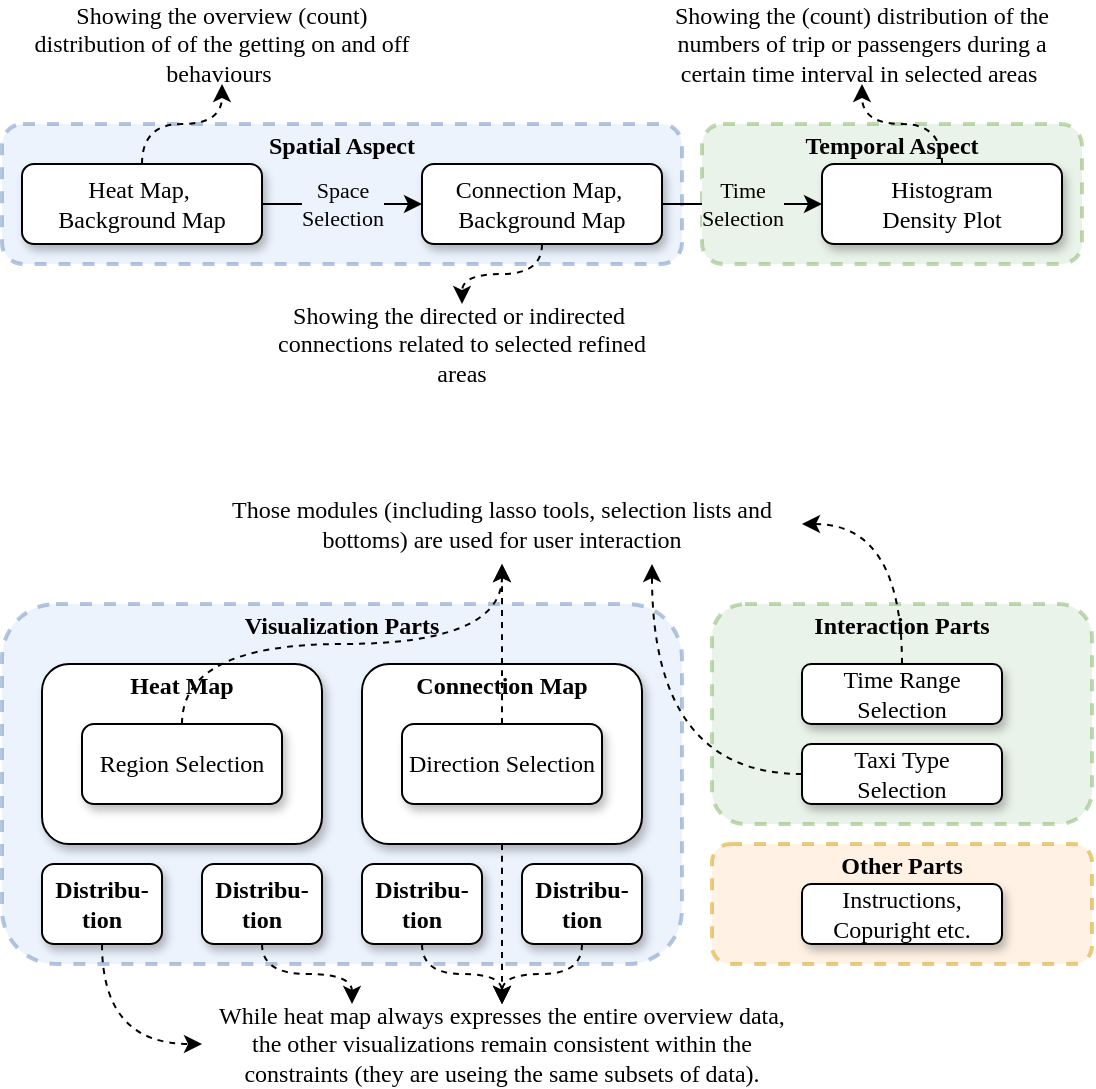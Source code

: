 <mxfile version="22.1.4" type="github" pages="2">
  <diagram name="第 1 页" id="zkNjxj-7vgQrWTerMI57">
    <mxGraphModel dx="1386" dy="793" grid="1" gridSize="10" guides="1" tooltips="1" connect="1" arrows="1" fold="1" page="1" pageScale="1" pageWidth="827" pageHeight="1169" math="0" shadow="0">
      <root>
        <mxCell id="0" />
        <mxCell id="1" parent="0" />
        <mxCell id="V_-lGi_80N3AoMG0WUrY-1" value="" style="group" parent="1" vertex="1" connectable="0">
          <mxGeometry x="30" y="40" width="540" height="190" as="geometry" />
        </mxCell>
        <mxCell id="u8HhoxKraR9D1wvQ_Hw4-2" value="&lt;p style=&quot;margin:0px;margin-top:4px;text-align:center;&quot;&gt;&lt;b&gt;Temporal Aspect&lt;/b&gt;&lt;/p&gt;" style="verticalAlign=top;align=left;overflow=fill;fontSize=12;fontFamily=Times New Roman;html=1;whiteSpace=wrap;shadow=0;rounded=1;fillColor=#d5e8d4;strokeColor=#82b366;strokeWidth=2;dashed=1;opacity=50;" parent="V_-lGi_80N3AoMG0WUrY-1" vertex="1">
          <mxGeometry x="350" y="60" width="190" height="70" as="geometry" />
        </mxCell>
        <mxCell id="u8HhoxKraR9D1wvQ_Hw4-1" value="&lt;p style=&quot;margin:0px;margin-top:4px;text-align:center;&quot;&gt;&lt;b&gt;Spatial Aspect&lt;/b&gt;&lt;/p&gt;" style="verticalAlign=top;align=left;overflow=fill;fontSize=12;fontFamily=Times New Roman;html=1;whiteSpace=wrap;shadow=0;rounded=1;fillColor=#dae8fc;strokeColor=#6c8ebf;strokeWidth=2;dashed=1;opacity=50;" parent="V_-lGi_80N3AoMG0WUrY-1" vertex="1">
          <mxGeometry y="60" width="340" height="70" as="geometry" />
        </mxCell>
        <mxCell id="XMkqf1rULxtsmKMtTNsO-2" value="Heat Map,&amp;nbsp;&lt;br&gt;Background Map" style="rounded=1;shadow=1;fontFamily=Times New Roman;align=center;labelBackgroundColor=none;labelBorderColor=none;whiteSpace=wrap;html=1;points=[[0,0,0,0,0],[0,0.3,0,0,0],[0,0.5,0,0,0],[0,0.85,0,0,0],[0,1,0,0,0],[0.25,0,0,0,0],[0.25,1,0,0,0],[0.5,0,0,0,0],[0.5,1,0,0,0],[0.75,0,0,0,0],[0.75,1,0,0,0],[1,0,0,0,0],[1,0.25,0,0,0],[1,0.5,0,0,0],[1,0.75,0,0,0],[1,1,0,0,0]];container=0;" parent="V_-lGi_80N3AoMG0WUrY-1" vertex="1">
          <mxGeometry x="10" y="80" width="120" height="40" as="geometry" />
        </mxCell>
        <mxCell id="XMkqf1rULxtsmKMtTNsO-3" value="Connection Map,&amp;nbsp;&lt;br&gt;Background Map" style="rounded=1;shadow=1;fontFamily=Times New Roman;align=center;labelBackgroundColor=none;labelBorderColor=none;whiteSpace=wrap;html=1;points=[[0,0,0,0,0],[0,0.3,0,0,0],[0,0.5,0,0,0],[0,0.85,0,0,0],[0,1,0,0,0],[0.25,0,0,0,0],[0.25,1,0,0,0],[0.5,0,0,0,0],[0.5,1,0,0,0],[0.75,0,0,0,0],[0.75,1,0,0,0],[1,0,0,0,0],[1,0.25,0,0,0],[1,0.5,0,0,0],[1,0.75,0,0,0],[1,1,0,0,0]];container=0;" parent="V_-lGi_80N3AoMG0WUrY-1" vertex="1">
          <mxGeometry x="210" y="80" width="120" height="40" as="geometry" />
        </mxCell>
        <mxCell id="XMkqf1rULxtsmKMtTNsO-4" value="Histogram&lt;br&gt;Density Plot" style="rounded=1;shadow=1;fontFamily=Times New Roman;align=center;labelBackgroundColor=none;labelBorderColor=none;whiteSpace=wrap;html=1;points=[[0,0,0,0,0],[0,0.3,0,0,0],[0,0.5,0,0,0],[0,0.85,0,0,0],[0,1,0,0,0],[0.25,0,0,0,0],[0.25,1,0,0,0],[0.5,0,0,0,0],[0.5,1,0,0,0],[0.75,0,0,0,0],[0.75,1,0,0,0],[1,0,0,0,0],[1,0.25,0,0,0],[1,0.5,0,0,0],[1,0.75,0,0,0],[1,1,0,0,0]];container=0;" parent="V_-lGi_80N3AoMG0WUrY-1" vertex="1">
          <mxGeometry x="410" y="80" width="120" height="40" as="geometry" />
        </mxCell>
        <mxCell id="-I8aVZD_lmO5MlXThIHt-1" value="Space&lt;br&gt;Selection" style="endArrow=classic;html=1;rounded=0;exitX=1;exitY=0.5;exitDx=0;exitDy=0;exitPerimeter=0;entryX=0;entryY=0.5;entryDx=0;entryDy=0;entryPerimeter=0;labelBackgroundColor=#ecf3fd;fontFamily=Times New Roman;" parent="V_-lGi_80N3AoMG0WUrY-1" source="XMkqf1rULxtsmKMtTNsO-2" target="XMkqf1rULxtsmKMtTNsO-3" edge="1">
          <mxGeometry width="50" height="50" relative="1" as="geometry">
            <mxPoint x="240" y="240" as="sourcePoint" />
            <mxPoint x="290" y="190" as="targetPoint" />
            <mxPoint as="offset" />
          </mxGeometry>
        </mxCell>
        <mxCell id="-I8aVZD_lmO5MlXThIHt-3" value="Time&lt;br&gt;Selection" style="endArrow=classic;html=1;rounded=0;exitX=1;exitY=0.5;exitDx=0;exitDy=0;exitPerimeter=0;labelBackgroundColor=#eaf3e9;fontFamily=Times New Roman;" parent="V_-lGi_80N3AoMG0WUrY-1" source="XMkqf1rULxtsmKMtTNsO-3" target="XMkqf1rULxtsmKMtTNsO-4" edge="1">
          <mxGeometry width="50" height="50" relative="1" as="geometry">
            <mxPoint x="344" y="50" as="sourcePoint" />
            <mxPoint x="424" y="50" as="targetPoint" />
          </mxGeometry>
        </mxCell>
        <mxCell id="u8HhoxKraR9D1wvQ_Hw4-4" value="&lt;font face=&quot;Times New Roman&quot;&gt;Showing the overview (count) distribution of of the getting on and off behaviours&amp;nbsp;&lt;/font&gt;" style="text;html=1;strokeColor=none;fillColor=none;align=center;verticalAlign=middle;whiteSpace=wrap;rounded=0;" parent="V_-lGi_80N3AoMG0WUrY-1" vertex="1">
          <mxGeometry x="10" width="200" height="40" as="geometry" />
        </mxCell>
        <mxCell id="u8HhoxKraR9D1wvQ_Hw4-5" value="&lt;font face=&quot;Times New Roman&quot;&gt;Showing the directed or indirected&amp;nbsp; connections related to selected refined areas&lt;/font&gt;" style="text;html=1;strokeColor=none;fillColor=none;align=center;verticalAlign=middle;whiteSpace=wrap;rounded=0;" parent="V_-lGi_80N3AoMG0WUrY-1" vertex="1">
          <mxGeometry x="130" y="150" width="200" height="40" as="geometry" />
        </mxCell>
        <mxCell id="u8HhoxKraR9D1wvQ_Hw4-6" value="&lt;font face=&quot;Times New Roman&quot;&gt;Showing the (count) distribution of the numbers of trip or passengers during a certain time interval in selected areas&amp;nbsp;&lt;/font&gt;" style="text;html=1;strokeColor=none;fillColor=none;align=center;verticalAlign=middle;whiteSpace=wrap;rounded=0;" parent="V_-lGi_80N3AoMG0WUrY-1" vertex="1">
          <mxGeometry x="330" width="200" height="40" as="geometry" />
        </mxCell>
        <mxCell id="u8HhoxKraR9D1wvQ_Hw4-7" value="" style="endArrow=classic;html=1;rounded=0;edgeStyle=orthogonalEdgeStyle;curved=1;dashed=1;" parent="V_-lGi_80N3AoMG0WUrY-1" source="XMkqf1rULxtsmKMtTNsO-2" target="u8HhoxKraR9D1wvQ_Hw4-4" edge="1">
          <mxGeometry width="50" height="50" relative="1" as="geometry">
            <mxPoint x="90" y="260" as="sourcePoint" />
            <mxPoint x="140" y="210" as="targetPoint" />
          </mxGeometry>
        </mxCell>
        <mxCell id="u8HhoxKraR9D1wvQ_Hw4-8" value="" style="endArrow=classic;html=1;rounded=0;edgeStyle=orthogonalEdgeStyle;curved=1;dashed=1;" parent="V_-lGi_80N3AoMG0WUrY-1" source="XMkqf1rULxtsmKMtTNsO-3" target="u8HhoxKraR9D1wvQ_Hw4-5" edge="1">
          <mxGeometry width="50" height="50" relative="1" as="geometry">
            <mxPoint x="80" y="90" as="sourcePoint" />
            <mxPoint x="120" y="50" as="targetPoint" />
          </mxGeometry>
        </mxCell>
        <mxCell id="u8HhoxKraR9D1wvQ_Hw4-9" value="" style="endArrow=classic;html=1;rounded=0;edgeStyle=orthogonalEdgeStyle;curved=1;dashed=1;" parent="V_-lGi_80N3AoMG0WUrY-1" source="XMkqf1rULxtsmKMtTNsO-4" target="u8HhoxKraR9D1wvQ_Hw4-6" edge="1">
          <mxGeometry width="50" height="50" relative="1" as="geometry">
            <mxPoint x="280" y="130" as="sourcePoint" />
            <mxPoint x="240" y="160" as="targetPoint" />
          </mxGeometry>
        </mxCell>
        <mxCell id="V_-lGi_80N3AoMG0WUrY-2" value="" style="group" parent="1" vertex="1" connectable="0">
          <mxGeometry x="30" y="280" width="545" height="300" as="geometry" />
        </mxCell>
        <mxCell id="RHir4wSRkqeCRTTtprYb-21" value="&lt;p style=&quot;margin:0px;margin-top:4px;text-align:center;&quot;&gt;&lt;b&gt;Visualization Parts&lt;/b&gt;&lt;/p&gt;" style="verticalAlign=top;align=left;overflow=fill;fontSize=12;fontFamily=Times New Roman;html=1;whiteSpace=wrap;shadow=0;rounded=1;fillColor=#dae8fc;strokeColor=#6c8ebf;strokeWidth=2;dashed=1;opacity=50;" parent="V_-lGi_80N3AoMG0WUrY-2" vertex="1">
          <mxGeometry y="60" width="340" height="180" as="geometry" />
        </mxCell>
        <mxCell id="RHir4wSRkqeCRTTtprYb-22" value="&lt;p style=&quot;margin:0px;margin-top:4px;text-align:center;&quot;&gt;&lt;b&gt;Interaction Parts&lt;/b&gt;&lt;/p&gt;" style="verticalAlign=top;align=left;overflow=fill;fontSize=12;fontFamily=Times New Roman;html=1;whiteSpace=wrap;shadow=0;rounded=1;fillColor=#d5e8d4;strokeColor=#82b366;strokeWidth=2;dashed=1;opacity=50;" parent="V_-lGi_80N3AoMG0WUrY-2" vertex="1">
          <mxGeometry x="355" y="60" width="190" height="110" as="geometry" />
        </mxCell>
        <mxCell id="RHir4wSRkqeCRTTtprYb-23" value="&lt;p style=&quot;margin:0px;margin-top:4px;text-align:center;&quot;&gt;&lt;b&gt;Other Parts&lt;/b&gt;&lt;/p&gt;" style="verticalAlign=top;align=left;overflow=fill;fontSize=12;fontFamily=Times New Roman;html=1;whiteSpace=wrap;shadow=0;rounded=1;fillColor=#ffe6cc;strokeColor=#d79b00;strokeWidth=2;dashed=1;opacity=50;" parent="V_-lGi_80N3AoMG0WUrY-2" vertex="1">
          <mxGeometry x="355" y="180" width="190" height="60" as="geometry" />
        </mxCell>
        <mxCell id="RHir4wSRkqeCRTTtprYb-28" value="&lt;p style=&quot;margin:0px;margin-top:4px;text-align:center;&quot;&gt;&lt;b&gt;Heat Map&lt;/b&gt;&lt;/p&gt;" style="verticalAlign=top;align=left;overflow=fill;fontSize=12;fontFamily=Times New Roman;html=1;whiteSpace=wrap;shadow=1;rounded=1;strokeColor=default;fillColor=#FFFFFF;" parent="V_-lGi_80N3AoMG0WUrY-2" vertex="1">
          <mxGeometry x="20" y="90" width="140" height="90" as="geometry" />
        </mxCell>
        <mxCell id="RHir4wSRkqeCRTTtprYb-29" value="Region Selection" style="rounded=1;whiteSpace=wrap;html=1;shadow=1;fontFamily=Times New Roman;" parent="V_-lGi_80N3AoMG0WUrY-2" vertex="1">
          <mxGeometry x="40" y="120" width="100" height="40" as="geometry" />
        </mxCell>
        <mxCell id="RHir4wSRkqeCRTTtprYb-32" value="&lt;p style=&quot;margin:0px;margin-top:4px;text-align:center;&quot;&gt;&lt;b&gt;Connection Map&lt;/b&gt;&lt;/p&gt;" style="verticalAlign=top;align=left;overflow=fill;fontSize=12;fontFamily=Times New Roman;html=1;whiteSpace=wrap;shadow=1;rounded=1;strokeColor=default;fillColor=#FFFFFF;" parent="V_-lGi_80N3AoMG0WUrY-2" vertex="1">
          <mxGeometry x="180" y="90" width="140" height="90" as="geometry" />
        </mxCell>
        <mxCell id="RHir4wSRkqeCRTTtprYb-33" value="Direction Selection" style="rounded=1;whiteSpace=wrap;html=1;shadow=1;fontFamily=Times New Roman;" parent="V_-lGi_80N3AoMG0WUrY-2" vertex="1">
          <mxGeometry x="200" y="120" width="100" height="40" as="geometry" />
        </mxCell>
        <mxCell id="RHir4wSRkqeCRTTtprYb-41" value="Distribu-tion" style="rounded=1;shadow=1;fontFamily=Times New Roman;align=center;labelBackgroundColor=none;labelBorderColor=none;whiteSpace=wrap;html=1;points=[[0,0,0,0,0],[0,0.3,0,0,0],[0,0.5,0,0,0],[0,0.85,0,0,0],[0,1,0,0,0],[0.25,0,0,0,0],[0.25,1,0,0,0],[0.5,0,0,0,0],[0.5,1,0,0,0],[0.75,0,0,0,0],[0.75,1,0,0,0],[1,0,0,0,0],[1,0.25,0,0,0],[1,0.5,0,0,0],[1,0.75,0,0,0],[1,1,0,0,0]];container=0;fontStyle=1" parent="V_-lGi_80N3AoMG0WUrY-2" vertex="1">
          <mxGeometry x="20" y="190" width="60" height="40" as="geometry" />
        </mxCell>
        <mxCell id="RHir4wSRkqeCRTTtprYb-42" value="Distribu-tion" style="rounded=1;shadow=1;fontFamily=Times New Roman;align=center;labelBackgroundColor=none;labelBorderColor=none;whiteSpace=wrap;html=1;points=[[0,0,0,0,0],[0,0.3,0,0,0],[0,0.5,0,0,0],[0,0.85,0,0,0],[0,1,0,0,0],[0.25,0,0,0,0],[0.25,1,0,0,0],[0.5,0,0,0,0],[0.5,1,0,0,0],[0.75,0,0,0,0],[0.75,1,0,0,0],[1,0,0,0,0],[1,0.25,0,0,0],[1,0.5,0,0,0],[1,0.75,0,0,0],[1,1,0,0,0]];container=0;fontStyle=1" parent="V_-lGi_80N3AoMG0WUrY-2" vertex="1">
          <mxGeometry x="100" y="190" width="60" height="40" as="geometry" />
        </mxCell>
        <mxCell id="RHir4wSRkqeCRTTtprYb-43" value="Distribu-tion" style="rounded=1;shadow=1;fontFamily=Times New Roman;align=center;labelBackgroundColor=none;labelBorderColor=none;whiteSpace=wrap;html=1;points=[[0,0,0,0,0],[0,0.3,0,0,0],[0,0.5,0,0,0],[0,0.85,0,0,0],[0,1,0,0,0],[0.25,0,0,0,0],[0.25,1,0,0,0],[0.5,0,0,0,0],[0.5,1,0,0,0],[0.75,0,0,0,0],[0.75,1,0,0,0],[1,0,0,0,0],[1,0.25,0,0,0],[1,0.5,0,0,0],[1,0.75,0,0,0],[1,1,0,0,0]];container=0;fontStyle=1" parent="V_-lGi_80N3AoMG0WUrY-2" vertex="1">
          <mxGeometry x="180" y="190" width="60" height="40" as="geometry" />
        </mxCell>
        <mxCell id="RHir4wSRkqeCRTTtprYb-44" value="Distribu-tion" style="rounded=1;shadow=1;fontFamily=Times New Roman;align=center;labelBackgroundColor=none;labelBorderColor=none;whiteSpace=wrap;html=1;points=[[0,0,0,0,0],[0,0.3,0,0,0],[0,0.5,0,0,0],[0,0.85,0,0,0],[0,1,0,0,0],[0.25,0,0,0,0],[0.25,1,0,0,0],[0.5,0,0,0,0],[0.5,1,0,0,0],[0.75,0,0,0,0],[0.75,1,0,0,0],[1,0,0,0,0],[1,0.25,0,0,0],[1,0.5,0,0,0],[1,0.75,0,0,0],[1,1,0,0,0]];container=0;fontStyle=1" parent="V_-lGi_80N3AoMG0WUrY-2" vertex="1">
          <mxGeometry x="260" y="190" width="60" height="40" as="geometry" />
        </mxCell>
        <mxCell id="RHir4wSRkqeCRTTtprYb-45" value="Time Range Selection" style="rounded=1;whiteSpace=wrap;html=1;shadow=1;fontFamily=Times New Roman;" parent="V_-lGi_80N3AoMG0WUrY-2" vertex="1">
          <mxGeometry x="400" y="90" width="100" height="30" as="geometry" />
        </mxCell>
        <mxCell id="RHir4wSRkqeCRTTtprYb-46" value="Taxi Type&lt;br&gt;Selection" style="rounded=1;whiteSpace=wrap;html=1;shadow=1;fontFamily=Times New Roman;" parent="V_-lGi_80N3AoMG0WUrY-2" vertex="1">
          <mxGeometry x="400" y="130" width="100" height="30" as="geometry" />
        </mxCell>
        <mxCell id="RHir4wSRkqeCRTTtprYb-47" value="Instructions,&lt;br&gt;Copuright etc." style="rounded=1;whiteSpace=wrap;html=1;shadow=1;fontFamily=Times New Roman;" parent="V_-lGi_80N3AoMG0WUrY-2" vertex="1">
          <mxGeometry x="400" y="200" width="100" height="30" as="geometry" />
        </mxCell>
        <mxCell id="RHir4wSRkqeCRTTtprYb-52" value="&lt;font&gt;Those modules (including lasso tools, selection lists and bottoms) are used for user interaction&lt;/font&gt;" style="text;html=1;strokeColor=none;fillColor=none;align=center;verticalAlign=middle;whiteSpace=wrap;rounded=0;fontFamily=Times New Roman;" parent="V_-lGi_80N3AoMG0WUrY-2" vertex="1">
          <mxGeometry x="100" width="300" height="40" as="geometry" />
        </mxCell>
        <mxCell id="RHir4wSRkqeCRTTtprYb-53" value="" style="endArrow=classic;html=1;rounded=0;edgeStyle=orthogonalEdgeStyle;curved=1;entryX=0.5;entryY=1;entryDx=0;entryDy=0;fontFamily=Times New Roman;dashed=1;" parent="V_-lGi_80N3AoMG0WUrY-2" source="RHir4wSRkqeCRTTtprYb-29" target="RHir4wSRkqeCRTTtprYb-52" edge="1">
          <mxGeometry width="50" height="50" relative="1" as="geometry">
            <mxPoint x="280" y="-50" as="sourcePoint" />
            <mxPoint x="240" y="-20" as="targetPoint" />
          </mxGeometry>
        </mxCell>
        <mxCell id="RHir4wSRkqeCRTTtprYb-54" value="" style="endArrow=classic;html=1;rounded=0;edgeStyle=orthogonalEdgeStyle;curved=1;fontFamily=Times New Roman;dashed=1;" parent="V_-lGi_80N3AoMG0WUrY-2" source="RHir4wSRkqeCRTTtprYb-33" target="RHir4wSRkqeCRTTtprYb-52" edge="1">
          <mxGeometry width="50" height="50" relative="1" as="geometry">
            <mxPoint x="100" y="130" as="sourcePoint" />
            <mxPoint x="355" y="30" as="targetPoint" />
            <Array as="points" />
          </mxGeometry>
        </mxCell>
        <mxCell id="RHir4wSRkqeCRTTtprYb-55" value="" style="endArrow=classic;html=1;rounded=0;edgeStyle=orthogonalEdgeStyle;curved=1;fontFamily=Times New Roman;entryX=1;entryY=0.5;entryDx=0;entryDy=0;dashed=1;" parent="V_-lGi_80N3AoMG0WUrY-2" source="RHir4wSRkqeCRTTtprYb-45" target="RHir4wSRkqeCRTTtprYb-52" edge="1">
          <mxGeometry width="50" height="50" relative="1" as="geometry">
            <mxPoint x="280" y="130" as="sourcePoint" />
            <mxPoint x="355" y="40" as="targetPoint" />
          </mxGeometry>
        </mxCell>
        <mxCell id="RHir4wSRkqeCRTTtprYb-56" value="" style="endArrow=classic;html=1;rounded=0;edgeStyle=orthogonalEdgeStyle;curved=1;exitX=0;exitY=0.5;exitDx=0;exitDy=0;fontFamily=Times New Roman;entryX=0.75;entryY=1;entryDx=0;entryDy=0;dashed=1;" parent="V_-lGi_80N3AoMG0WUrY-2" source="RHir4wSRkqeCRTTtprYb-46" target="RHir4wSRkqeCRTTtprYb-52" edge="1">
          <mxGeometry width="50" height="50" relative="1" as="geometry">
            <mxPoint x="510" y="115" as="sourcePoint" />
            <mxPoint x="555" y="30" as="targetPoint" />
          </mxGeometry>
        </mxCell>
        <mxCell id="RHir4wSRkqeCRTTtprYb-57" value="While heat map always expresses the entire overview data, the other visualizations remain consistent within the constraints (they are useing the same subsets of data)." style="text;whiteSpace=wrap;fontFamily=Times New Roman;align=center;verticalAlign=middle;" parent="V_-lGi_80N3AoMG0WUrY-2" vertex="1">
          <mxGeometry x="100" y="260" width="300" height="40" as="geometry" />
        </mxCell>
        <mxCell id="RHir4wSRkqeCRTTtprYb-58" value="" style="endArrow=classic;html=1;rounded=0;edgeStyle=orthogonalEdgeStyle;curved=1;fontFamily=Times New Roman;exitX=0.5;exitY=1;exitDx=0;exitDy=0;dashed=1;" parent="V_-lGi_80N3AoMG0WUrY-2" source="RHir4wSRkqeCRTTtprYb-32" target="RHir4wSRkqeCRTTtprYb-57" edge="1">
          <mxGeometry width="50" height="50" relative="1" as="geometry">
            <mxPoint x="260" y="130" as="sourcePoint" />
            <mxPoint x="260" y="50" as="targetPoint" />
            <Array as="points" />
          </mxGeometry>
        </mxCell>
        <mxCell id="RHir4wSRkqeCRTTtprYb-59" value="" style="endArrow=classic;html=1;rounded=0;edgeStyle=orthogonalEdgeStyle;curved=1;fontFamily=Times New Roman;entryX=0.5;entryY=0;entryDx=0;entryDy=0;dashed=1;" parent="V_-lGi_80N3AoMG0WUrY-2" source="RHir4wSRkqeCRTTtprYb-44" target="RHir4wSRkqeCRTTtprYb-57" edge="1">
          <mxGeometry width="50" height="50" relative="1" as="geometry">
            <mxPoint x="260" y="190" as="sourcePoint" />
            <mxPoint x="260" y="270" as="targetPoint" />
            <Array as="points" />
          </mxGeometry>
        </mxCell>
        <mxCell id="RHir4wSRkqeCRTTtprYb-60" value="" style="endArrow=classic;html=1;rounded=0;edgeStyle=orthogonalEdgeStyle;curved=1;fontFamily=Times New Roman;entryX=0.5;entryY=0;entryDx=0;entryDy=0;exitX=0.5;exitY=1;exitDx=0;exitDy=0;exitPerimeter=0;dashed=1;" parent="V_-lGi_80N3AoMG0WUrY-2" source="RHir4wSRkqeCRTTtprYb-43" target="RHir4wSRkqeCRTTtprYb-57" edge="1">
          <mxGeometry width="50" height="50" relative="1" as="geometry">
            <mxPoint x="300" y="240" as="sourcePoint" />
            <mxPoint x="260" y="270" as="targetPoint" />
            <Array as="points" />
          </mxGeometry>
        </mxCell>
        <mxCell id="RHir4wSRkqeCRTTtprYb-61" value="" style="endArrow=classic;html=1;rounded=0;edgeStyle=orthogonalEdgeStyle;curved=1;fontFamily=Times New Roman;entryX=0.25;entryY=0;entryDx=0;entryDy=0;exitX=0.5;exitY=1;exitDx=0;exitDy=0;exitPerimeter=0;dashed=1;" parent="V_-lGi_80N3AoMG0WUrY-2" source="RHir4wSRkqeCRTTtprYb-42" target="RHir4wSRkqeCRTTtprYb-57" edge="1">
          <mxGeometry width="50" height="50" relative="1" as="geometry">
            <mxPoint x="220" y="240" as="sourcePoint" />
            <mxPoint x="260" y="270" as="targetPoint" />
            <Array as="points" />
          </mxGeometry>
        </mxCell>
        <mxCell id="RHir4wSRkqeCRTTtprYb-62" value="" style="endArrow=classic;html=1;rounded=0;edgeStyle=orthogonalEdgeStyle;curved=1;fontFamily=Times New Roman;entryX=0;entryY=0.5;entryDx=0;entryDy=0;exitX=0.5;exitY=1;exitDx=0;exitDy=0;exitPerimeter=0;dashed=1;" parent="V_-lGi_80N3AoMG0WUrY-2" source="RHir4wSRkqeCRTTtprYb-41" target="RHir4wSRkqeCRTTtprYb-57" edge="1">
          <mxGeometry width="50" height="50" relative="1" as="geometry">
            <mxPoint x="140" y="240" as="sourcePoint" />
            <mxPoint x="260" y="270" as="targetPoint" />
            <Array as="points" />
          </mxGeometry>
        </mxCell>
      </root>
    </mxGraphModel>
  </diagram>
  <diagram id="sDDnknOMSt57MWQHZbTM" name="Page-2">
    <mxGraphModel dx="1386" dy="793" grid="1" gridSize="10" guides="1" tooltips="1" connect="1" arrows="1" fold="1" page="1" pageScale="1" pageWidth="850" pageHeight="1100" math="0" shadow="0">
      <root>
        <mxCell id="0" />
        <mxCell id="1" parent="0" />
        <mxCell id="-lynASmVxEoVOLexTmck-1" value="&lt;p style=&quot;margin:0px;margin-top:4px;text-align:center;&quot;&gt;&lt;b&gt;Connection Properties&lt;/b&gt;&lt;/p&gt;" style="verticalAlign=top;align=left;overflow=fill;fontSize=12;fontFamily=Times New Roman;html=1;whiteSpace=wrap;shadow=0;rounded=1;fillColor=#ffe6cc;strokeColor=#d79b00;strokeWidth=2;dashed=1;opacity=50;" vertex="1" parent="1">
          <mxGeometry x="580" y="260" width="120" height="140" as="geometry" />
        </mxCell>
        <mxCell id="uibHqKtkNB9VnTDQrDVG-2" value="&lt;p style=&quot;margin:0px;margin-top:4px;text-align:center;&quot;&gt;&lt;b&gt;Spatial Properties&lt;/b&gt;&lt;/p&gt;" style="verticalAlign=top;align=left;overflow=fill;fontSize=12;fontFamily=Times New Roman;html=1;whiteSpace=wrap;shadow=0;rounded=1;fillColor=#d5e8d4;strokeColor=#82b366;strokeWidth=2;dashed=1;opacity=50;" vertex="1" parent="1">
          <mxGeometry x="400" y="260" width="120" height="140" as="geometry" />
        </mxCell>
        <mxCell id="uibHqKtkNB9VnTDQrDVG-3" value="&lt;p style=&quot;margin:0px;margin-top:4px;text-align:center;&quot;&gt;&lt;b&gt;Temporal Properties&lt;/b&gt;&lt;/p&gt;" style="verticalAlign=top;align=left;overflow=fill;fontSize=12;fontFamily=Times New Roman;html=1;whiteSpace=wrap;shadow=0;rounded=1;fillColor=#dae8fc;strokeColor=#6c8ebf;strokeWidth=2;dashed=1;opacity=50;" vertex="1" parent="1">
          <mxGeometry x="225" y="260" width="110" height="140" as="geometry" />
        </mxCell>
        <mxCell id="uibHqKtkNB9VnTDQrDVG-4" value="Trip by Coord" style="rounded=1;shadow=1;fontFamily=Times New Roman;align=center;labelBackgroundColor=none;labelBorderColor=none;whiteSpace=wrap;html=1;points=[[0,0,0,0,0],[0,0.3,0,0,0],[0,0.5,0,0,0],[0,0.85,0,0,0],[0,1,0,0,0],[0.25,0,0,0,0],[0.25,1,0,0,0],[0.5,0,0,0,0],[0.5,1,0,0,0],[0.75,0,0,0,0],[0.75,1,0,0,0],[1,0,0,0,0],[1,0.25,0,0,0],[1,0.5,0,0,0],[1,0.75,0,0,0],[1,1,0,0,0]];container=0;" vertex="1" parent="1">
          <mxGeometry x="50" y="280" width="100" height="40" as="geometry" />
        </mxCell>
        <mxCell id="uibHqKtkNB9VnTDQrDVG-5" value="Trip by Coord&lt;br&gt;(Filtered by Time)" style="rounded=1;shadow=1;fontFamily=Times New Roman;align=center;labelBackgroundColor=none;labelBorderColor=none;whiteSpace=wrap;html=1;points=[[0,0,0,0,0],[0,0.3,0,0,0],[0,0.5,0,0,0],[0,0.85,0,0,0],[0,1,0,0,0],[0.25,0,0,0,0],[0.25,1,0,0,0],[0.5,0,0,0,0],[0.5,1,0,0,0],[0.75,0,0,0,0],[0.75,1,0,0,0],[1,0,0,0,0],[1,0.25,0,0,0],[1,0.5,0,0,0],[1,0.75,0,0,0],[1,1,0,0,0]];container=0;" vertex="1" parent="1">
          <mxGeometry x="230" y="280" width="100" height="40" as="geometry" />
        </mxCell>
        <mxCell id="uibHqKtkNB9VnTDQrDVG-6" value="Trip by Grid" style="rounded=1;shadow=1;fontFamily=Times New Roman;align=center;labelBackgroundColor=none;labelBorderColor=none;whiteSpace=wrap;html=1;points=[[0,0,0,0,0],[0,0.3,0,0,0],[0,0.5,0,0,0],[0,0.85,0,0,0],[0,1,0,0,0],[0.25,0,0,0,0],[0.25,1,0,0,0],[0.5,0,0,0,0],[0.5,1,0,0,0],[0.75,0,0,0,0],[0.75,1,0,0,0],[1,0,0,0,0],[1,0.25,0,0,0],[1,0.5,0,0,0],[1,0.75,0,0,0],[1,1,0,0,0]];container=0;" vertex="1" parent="1">
          <mxGeometry x="410" y="280" width="100" height="40" as="geometry" />
        </mxCell>
        <mxCell id="uibHqKtkNB9VnTDQrDVG-7" value="Time Range&lt;br&gt;Selection" style="endArrow=classic;html=1;rounded=0;exitX=1;exitY=0.5;exitDx=0;exitDy=0;exitPerimeter=0;entryX=0;entryY=0.5;entryDx=0;entryDy=0;entryPerimeter=0;labelBackgroundColor=none;fontFamily=Times New Roman;" edge="1" parent="1" source="uibHqKtkNB9VnTDQrDVG-4" target="uibHqKtkNB9VnTDQrDVG-5">
          <mxGeometry width="50" height="50" relative="1" as="geometry">
            <mxPoint x="270" y="280" as="sourcePoint" />
            <mxPoint x="320" y="230" as="targetPoint" />
            <mxPoint as="offset" />
          </mxGeometry>
        </mxCell>
        <mxCell id="uibHqKtkNB9VnTDQrDVG-8" value="Scale&amp;amp;Direction&lt;br&gt;Selection" style="endArrow=classic;html=1;rounded=0;exitX=1;exitY=0.5;exitDx=0;exitDy=0;exitPerimeter=0;labelBackgroundColor=none;fontFamily=Times New Roman;" edge="1" parent="1" source="uibHqKtkNB9VnTDQrDVG-5" target="uibHqKtkNB9VnTDQrDVG-6">
          <mxGeometry width="50" height="50" relative="1" as="geometry">
            <mxPoint x="374" y="90" as="sourcePoint" />
            <mxPoint x="454" y="90" as="targetPoint" />
          </mxGeometry>
        </mxCell>
        <mxCell id="uibHqKtkNB9VnTDQrDVG-9" value="&lt;font face=&quot;Times New Roman&quot;&gt;Showing the overview (count) distribution of of the getting on and off behaviours&amp;nbsp;&lt;/font&gt;" style="text;html=1;strokeColor=none;fillColor=none;align=center;verticalAlign=middle;whiteSpace=wrap;rounded=0;" vertex="1" parent="1">
          <mxGeometry x="40" y="40" width="200" height="40" as="geometry" />
        </mxCell>
        <mxCell id="uibHqKtkNB9VnTDQrDVG-10" value="&lt;font face=&quot;Times New Roman&quot;&gt;Showing the directed or indirected&amp;nbsp; connections related to selected refined areas&lt;/font&gt;" style="text;html=1;strokeColor=none;fillColor=none;align=center;verticalAlign=middle;whiteSpace=wrap;rounded=0;" vertex="1" parent="1">
          <mxGeometry x="160" y="190" width="200" height="40" as="geometry" />
        </mxCell>
        <mxCell id="uibHqKtkNB9VnTDQrDVG-11" value="&lt;font face=&quot;Times New Roman&quot;&gt;Showing the (count) distribution of the numbers of trip or passengers during a certain time interval in selected areas&amp;nbsp;&lt;/font&gt;" style="text;html=1;strokeColor=none;fillColor=none;align=center;verticalAlign=middle;whiteSpace=wrap;rounded=0;" vertex="1" parent="1">
          <mxGeometry x="360" y="40" width="200" height="40" as="geometry" />
        </mxCell>
        <mxCell id="uibHqKtkNB9VnTDQrDVG-12" value="" style="endArrow=classic;html=1;rounded=0;edgeStyle=orthogonalEdgeStyle;curved=1;dashed=1;" edge="1" parent="1" source="uibHqKtkNB9VnTDQrDVG-4" target="uibHqKtkNB9VnTDQrDVG-9">
          <mxGeometry width="50" height="50" relative="1" as="geometry">
            <mxPoint x="120" y="300" as="sourcePoint" />
            <mxPoint x="170" y="250" as="targetPoint" />
          </mxGeometry>
        </mxCell>
        <mxCell id="uibHqKtkNB9VnTDQrDVG-13" value="" style="endArrow=classic;html=1;rounded=0;edgeStyle=orthogonalEdgeStyle;curved=1;dashed=1;" edge="1" parent="1" source="uibHqKtkNB9VnTDQrDVG-5" target="uibHqKtkNB9VnTDQrDVG-10">
          <mxGeometry width="50" height="50" relative="1" as="geometry">
            <mxPoint x="110" y="130" as="sourcePoint" />
            <mxPoint x="150" y="90" as="targetPoint" />
          </mxGeometry>
        </mxCell>
        <mxCell id="uibHqKtkNB9VnTDQrDVG-14" value="" style="endArrow=classic;html=1;rounded=0;edgeStyle=orthogonalEdgeStyle;curved=1;dashed=1;" edge="1" parent="1" source="uibHqKtkNB9VnTDQrDVG-6" target="uibHqKtkNB9VnTDQrDVG-11">
          <mxGeometry width="50" height="50" relative="1" as="geometry">
            <mxPoint x="310" y="170" as="sourcePoint" />
            <mxPoint x="270" y="200" as="targetPoint" />
          </mxGeometry>
        </mxCell>
        <mxCell id="uibHqKtkNB9VnTDQrDVG-18" value="Trip by Grid&lt;br style=&quot;border-color: var(--border-color);&quot;&gt;(Filtered by Space)" style="rounded=1;shadow=1;fontFamily=Times New Roman;align=center;labelBackgroundColor=none;labelBorderColor=none;whiteSpace=wrap;html=1;points=[[0,0,0,0,0],[0,0.3,0,0,0],[0,0.5,0,0,0],[0,0.85,0,0,0],[0,1,0,0,0],[0.25,0,0,0,0],[0.25,1,0,0,0],[0.5,0,0,0,0],[0.5,1,0,0,0],[0.75,0,0,0,0],[0.75,1,0,0,0],[1,0,0,0,0],[1,0.25,0,0,0],[1,0.5,0,0,0],[1,0.75,0,0,0],[1,1,0,0,0]];container=0;" vertex="1" parent="1">
          <mxGeometry x="590" y="280" width="100" height="40" as="geometry" />
        </mxCell>
        <mxCell id="uibHqKtkNB9VnTDQrDVG-19" value="Space Range&lt;br&gt;Selection" style="endArrow=classic;html=1;rounded=0;labelBackgroundColor=none;fontFamily=Times New Roman;" edge="1" parent="1" source="uibHqKtkNB9VnTDQrDVG-6" target="uibHqKtkNB9VnTDQrDVG-18">
          <mxGeometry width="50" height="50" relative="1" as="geometry">
            <mxPoint x="419" y="335" as="sourcePoint" />
            <mxPoint x="491" y="335" as="targetPoint" />
          </mxGeometry>
        </mxCell>
        <mxCell id="O8uKvjE5hNxJf-8HaGL2-1" value="Histogram&lt;br&gt;Density Plot" style="rounded=1;shadow=1;fontFamily=Times New Roman;align=center;labelBackgroundColor=none;labelBorderColor=none;whiteSpace=wrap;html=1;points=[[0,0,0,0,0],[0,0.3,0,0,0],[0,0.5,0,0,0],[0,0.85,0,0,0],[0,1,0,0,0],[0.25,0,0,0,0],[0.25,1,0,0,0],[0.5,0,0,0,0],[0.5,1,0,0,0],[0.75,0,0,0,0],[0.75,1,0,0,0],[1,0,0,0,0],[1,0.25,0,0,0],[1,0.5,0,0,0],[1,0.75,0,0,0],[1,1,0,0,0]];container=0;" vertex="1" parent="1">
          <mxGeometry x="230" y="350" width="100" height="40" as="geometry" />
        </mxCell>
        <mxCell id="O8uKvjE5hNxJf-8HaGL2-3" value="" style="endArrow=classic;html=1;rounded=0;exitX=0.5;exitY=1;exitDx=0;exitDy=0;exitPerimeter=0;labelBackgroundColor=#eaf3e9;fontFamily=Times New Roman;" edge="1" parent="1" source="uibHqKtkNB9VnTDQrDVG-5" target="O8uKvjE5hNxJf-8HaGL2-1">
          <mxGeometry width="50" height="50" relative="1" as="geometry">
            <mxPoint x="269" y="335" as="sourcePoint" />
            <mxPoint x="340" y="335" as="targetPoint" />
          </mxGeometry>
        </mxCell>
        <mxCell id="O8uKvjE5hNxJf-8HaGL2-6" value="Heat Map,&amp;nbsp;&lt;br style=&quot;border-color: var(--border-color);&quot;&gt;Background Map" style="rounded=1;shadow=1;fontFamily=Times New Roman;align=center;labelBackgroundColor=none;labelBorderColor=none;whiteSpace=wrap;html=1;points=[[0,0,0,0,0],[0,0.3,0,0,0],[0,0.5,0,0,0],[0,0.85,0,0,0],[0,1,0,0,0],[0.25,0,0,0,0],[0.25,1,0,0,0],[0.5,0,0,0,0],[0.5,1,0,0,0],[0.75,0,0,0,0],[0.75,1,0,0,0],[1,0,0,0,0],[1,0.25,0,0,0],[1,0.5,0,0,0],[1,0.75,0,0,0],[1,1,0,0,0]];container=0;" vertex="1" parent="1">
          <mxGeometry x="410" y="350" width="100" height="40" as="geometry" />
        </mxCell>
        <mxCell id="L2oNHf1VwfuHhcc7JdmU-1" value="Connection Map,&amp;nbsp;&lt;br&gt;Background Map" style="rounded=1;shadow=1;fontFamily=Times New Roman;align=center;labelBackgroundColor=none;labelBorderColor=none;whiteSpace=wrap;html=1;points=[[0,0,0,0,0],[0,0.3,0,0,0],[0,0.5,0,0,0],[0,0.85,0,0,0],[0,1,0,0,0],[0.25,0,0,0,0],[0.25,1,0,0,0],[0.5,0,0,0,0],[0.5,1,0,0,0],[0.75,0,0,0,0],[0.75,1,0,0,0],[1,0,0,0,0],[1,0.25,0,0,0],[1,0.5,0,0,0],[1,0.75,0,0,0],[1,1,0,0,0]];container=0;" vertex="1" parent="1">
          <mxGeometry x="590" y="350" width="100" height="40" as="geometry" />
        </mxCell>
        <mxCell id="L2oNHf1VwfuHhcc7JdmU-2" value="" style="endArrow=classic;html=1;rounded=0;labelBackgroundColor=#eaf3e9;fontFamily=Times New Roman;" edge="1" parent="1" source="uibHqKtkNB9VnTDQrDVG-6" target="O8uKvjE5hNxJf-8HaGL2-6">
          <mxGeometry width="50" height="50" relative="1" as="geometry">
            <mxPoint x="240" y="350" as="sourcePoint" />
            <mxPoint x="240" y="380" as="targetPoint" />
          </mxGeometry>
        </mxCell>
        <mxCell id="L2oNHf1VwfuHhcc7JdmU-3" value="" style="endArrow=classic;html=1;rounded=0;labelBackgroundColor=#eaf3e9;fontFamily=Times New Roman;" edge="1" parent="1" source="uibHqKtkNB9VnTDQrDVG-18" target="L2oNHf1VwfuHhcc7JdmU-1">
          <mxGeometry width="50" height="50" relative="1" as="geometry">
            <mxPoint x="477" y="350" as="sourcePoint" />
            <mxPoint x="482" y="380" as="targetPoint" />
          </mxGeometry>
        </mxCell>
      </root>
    </mxGraphModel>
  </diagram>
</mxfile>
